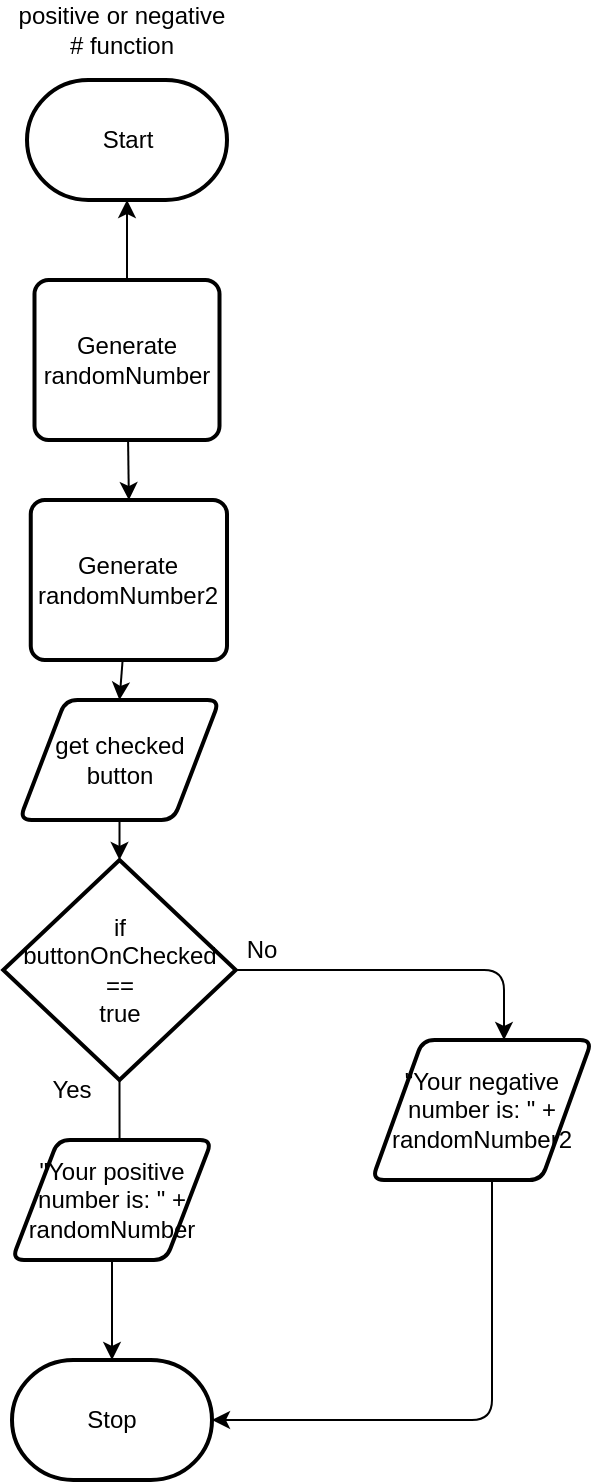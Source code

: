 <mxfile>
    <diagram id="GInHtZuMB5CcCfA9ihm7" name="Page-1">
        <mxGraphModel dx="520" dy="475" grid="1" gridSize="10" guides="1" tooltips="1" connect="1" arrows="1" fold="1" page="1" pageScale="1" pageWidth="850" pageHeight="1100" math="0" shadow="0">
            <root>
                <mxCell id="0"/>
                <mxCell id="1" parent="0"/>
                <mxCell id="2" value="Start" style="strokeWidth=2;html=1;shape=mxgraph.flowchart.terminator;whiteSpace=wrap;" parent="1" vertex="1">
                    <mxGeometry x="307.5" y="200" width="100" height="60" as="geometry"/>
                </mxCell>
                <mxCell id="17" style="edgeStyle=none;html=1;entryX=0.5;entryY=0;entryDx=0;entryDy=0;entryPerimeter=0;" parent="1" source="5" target="16" edge="1">
                    <mxGeometry relative="1" as="geometry"/>
                </mxCell>
                <mxCell id="5" value="get checked&lt;br&gt;button" style="shape=parallelogram;html=1;strokeWidth=2;perimeter=parallelogramPerimeter;whiteSpace=wrap;rounded=1;arcSize=12;size=0.23;" parent="1" vertex="1">
                    <mxGeometry x="303.75" y="510" width="100" height="60" as="geometry"/>
                </mxCell>
                <mxCell id="6" value="Stop" style="strokeWidth=2;html=1;shape=mxgraph.flowchart.terminator;whiteSpace=wrap;" parent="1" vertex="1">
                    <mxGeometry x="300" y="840" width="100" height="60" as="geometry"/>
                </mxCell>
                <mxCell id="13" style="edgeStyle=none;html=1;entryX=0.5;entryY=1;entryDx=0;entryDy=0;entryPerimeter=0;" parent="1" source="12" target="2" edge="1">
                    <mxGeometry relative="1" as="geometry"/>
                </mxCell>
                <mxCell id="30" style="edgeStyle=none;html=1;entryX=0.5;entryY=0;entryDx=0;entryDy=0;" parent="1" source="12" target="29" edge="1">
                    <mxGeometry relative="1" as="geometry"/>
                </mxCell>
                <mxCell id="12" value="Generate&lt;br&gt;randomNumber" style="rounded=1;whiteSpace=wrap;html=1;absoluteArcSize=1;arcSize=14;strokeWidth=2;" parent="1" vertex="1">
                    <mxGeometry x="311.25" y="300" width="92.5" height="80" as="geometry"/>
                </mxCell>
                <mxCell id="21" style="edgeStyle=orthogonalEdgeStyle;html=1;entryX=0.6;entryY=0;entryDx=0;entryDy=0;entryPerimeter=0;" parent="1" source="16" target="19" edge="1">
                    <mxGeometry relative="1" as="geometry"/>
                </mxCell>
                <mxCell id="23" style="edgeStyle=orthogonalEdgeStyle;html=1;entryX=0.538;entryY=0.167;entryDx=0;entryDy=0;entryPerimeter=0;" parent="1" source="16" target="22" edge="1">
                    <mxGeometry relative="1" as="geometry"/>
                </mxCell>
                <mxCell id="16" value="if&lt;br&gt;buttonOnChecked&lt;br&gt;==&lt;br&gt;true" style="strokeWidth=2;html=1;shape=mxgraph.flowchart.decision;whiteSpace=wrap;" parent="1" vertex="1">
                    <mxGeometry x="295.63" y="590" width="116.25" height="110" as="geometry"/>
                </mxCell>
                <mxCell id="26" style="edgeStyle=elbowEdgeStyle;html=1;entryX=1;entryY=0.5;entryDx=0;entryDy=0;entryPerimeter=0;elbow=vertical;" parent="1" source="19" target="6" edge="1">
                    <mxGeometry relative="1" as="geometry">
                        <Array as="points">
                            <mxPoint x="540" y="870"/>
                            <mxPoint x="450" y="810"/>
                        </Array>
                    </mxGeometry>
                </mxCell>
                <mxCell id="19" value="&lt;span style=&quot;font-family: &amp;#34;helvetica&amp;#34;&quot;&gt;&quot;Your negative number is: &quot; + randomNumber2&lt;/span&gt;" style="shape=parallelogram;html=1;strokeWidth=2;perimeter=parallelogramPerimeter;whiteSpace=wrap;rounded=1;arcSize=12;size=0.23;" parent="1" vertex="1">
                    <mxGeometry x="480" y="680" width="110" height="70" as="geometry"/>
                </mxCell>
                <mxCell id="24" style="edgeStyle=orthogonalEdgeStyle;html=1;" parent="1" source="22" target="6" edge="1">
                    <mxGeometry relative="1" as="geometry"/>
                </mxCell>
                <mxCell id="22" value="&quot;Your positive number is: &quot; + randomNumber" style="shape=parallelogram;html=1;strokeWidth=2;perimeter=parallelogramPerimeter;whiteSpace=wrap;rounded=1;arcSize=12;size=0.23;" parent="1" vertex="1">
                    <mxGeometry x="300" y="730" width="100" height="60" as="geometry"/>
                </mxCell>
                <mxCell id="27" value="Yes" style="text;html=1;strokeColor=none;fillColor=none;align=center;verticalAlign=middle;whiteSpace=wrap;rounded=0;" parent="1" vertex="1">
                    <mxGeometry x="300" y="690" width="60" height="30" as="geometry"/>
                </mxCell>
                <mxCell id="28" value="No" style="text;html=1;strokeColor=none;fillColor=none;align=center;verticalAlign=middle;whiteSpace=wrap;rounded=0;" parent="1" vertex="1">
                    <mxGeometry x="395" y="620" width="60" height="30" as="geometry"/>
                </mxCell>
                <mxCell id="31" style="edgeStyle=none;html=1;entryX=0.5;entryY=0;entryDx=0;entryDy=0;" parent="1" source="29" target="5" edge="1">
                    <mxGeometry relative="1" as="geometry"/>
                </mxCell>
                <mxCell id="29" value="Generate&lt;br&gt;randomNumber2" style="rounded=1;whiteSpace=wrap;html=1;absoluteArcSize=1;arcSize=14;strokeWidth=2;" parent="1" vertex="1">
                    <mxGeometry x="309.38" y="410" width="98.12" height="80" as="geometry"/>
                </mxCell>
                <mxCell id="32" value="positive or negative # function" style="text;html=1;strokeColor=none;fillColor=none;align=center;verticalAlign=middle;whiteSpace=wrap;rounded=0;" vertex="1" parent="1">
                    <mxGeometry x="300" y="160" width="110" height="30" as="geometry"/>
                </mxCell>
            </root>
        </mxGraphModel>
    </diagram>
</mxfile>